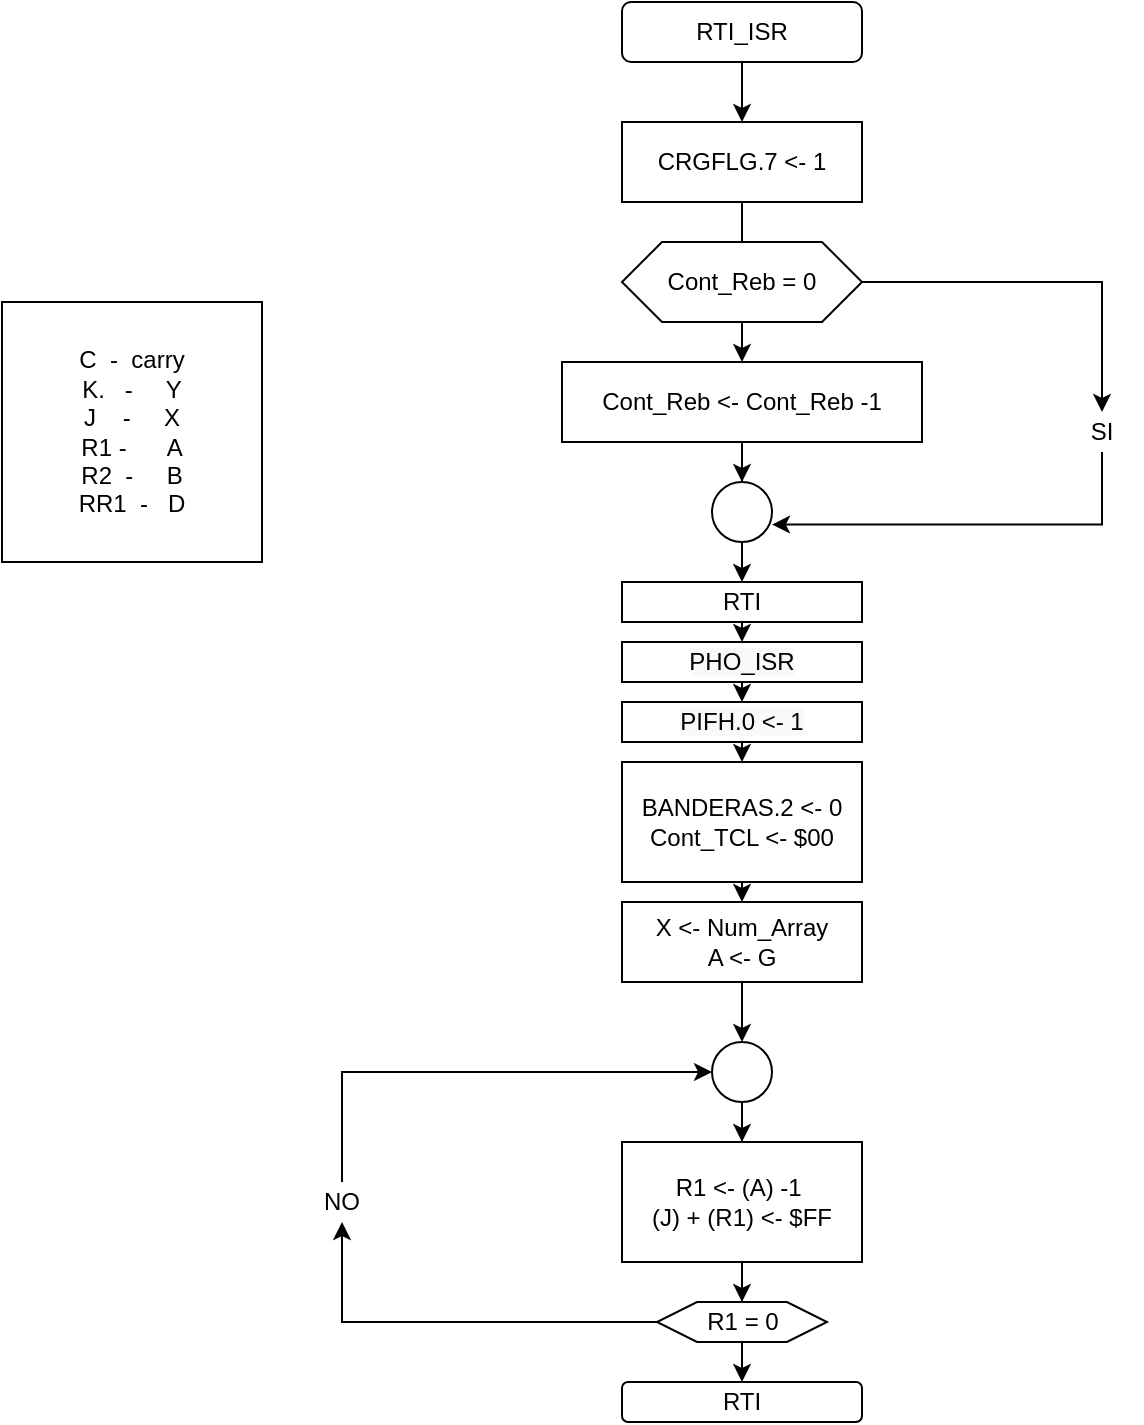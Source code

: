 <mxfile version="14.2.9"><diagram id="Vap7VGlmj7mA0fxkvcFt" name="Page-1"><mxGraphModel dx="440" dy="545" grid="1" gridSize="10" guides="1" tooltips="1" connect="1" arrows="1" fold="1" page="1" pageScale="1" pageWidth="850" pageHeight="1100" math="0" shadow="0"><root><mxCell id="0"/><mxCell id="1" parent="0"/><mxCell id="mARzQ-WPaSmC9xW1_njs-18" style="edgeStyle=orthogonalEdgeStyle;rounded=0;orthogonalLoop=1;jettySize=auto;html=1;exitX=0.5;exitY=1;exitDx=0;exitDy=0;entryX=0.5;entryY=0;entryDx=0;entryDy=0;" edge="1" parent="1" source="mARzQ-WPaSmC9xW1_njs-1" target="mARzQ-WPaSmC9xW1_njs-2"><mxGeometry relative="1" as="geometry"><mxPoint x="370" y="340" as="targetPoint"/></mxGeometry></mxCell><mxCell id="mARzQ-WPaSmC9xW1_njs-1" value="RTI_ISR" style="rounded=1;whiteSpace=wrap;html=1;" vertex="1" parent="1"><mxGeometry x="310" y="290" width="120" height="30" as="geometry"/></mxCell><mxCell id="mARzQ-WPaSmC9xW1_njs-20" style="edgeStyle=orthogonalEdgeStyle;rounded=0;orthogonalLoop=1;jettySize=auto;html=1;exitX=0.5;exitY=1;exitDx=0;exitDy=0;entryX=0.5;entryY=0;entryDx=0;entryDy=0;" edge="1" parent="1" source="mARzQ-WPaSmC9xW1_njs-2" target="mARzQ-WPaSmC9xW1_njs-3"><mxGeometry relative="1" as="geometry"/></mxCell><mxCell id="mARzQ-WPaSmC9xW1_njs-2" value="CRGFLG.7 &amp;lt;- 1&lt;br&gt;" style="rounded=0;whiteSpace=wrap;html=1;" vertex="1" parent="1"><mxGeometry x="310" y="350" width="120" height="40" as="geometry"/></mxCell><mxCell id="mARzQ-WPaSmC9xW1_njs-41" style="edgeStyle=orthogonalEdgeStyle;rounded=0;orthogonalLoop=1;jettySize=auto;html=1;exitX=0.5;exitY=1;exitDx=0;exitDy=0;" edge="1" parent="1" source="mARzQ-WPaSmC9xW1_njs-3" target="mARzQ-WPaSmC9xW1_njs-40"><mxGeometry relative="1" as="geometry"/></mxCell><mxCell id="mARzQ-WPaSmC9xW1_njs-3" value="Cont_Reb &amp;lt;- Cont_Reb -1" style="rounded=0;whiteSpace=wrap;html=1;" vertex="1" parent="1"><mxGeometry x="280" y="470" width="180" height="40" as="geometry"/></mxCell><mxCell id="mARzQ-WPaSmC9xW1_njs-24" style="edgeStyle=orthogonalEdgeStyle;rounded=0;orthogonalLoop=1;jettySize=auto;html=1;" edge="1" parent="1" source="mARzQ-WPaSmC9xW1_njs-46" target="mARzQ-WPaSmC9xW1_njs-7"><mxGeometry relative="1" as="geometry"><mxPoint x="370" y="790" as="sourcePoint"/></mxGeometry></mxCell><mxCell id="mARzQ-WPaSmC9xW1_njs-25" style="edgeStyle=orthogonalEdgeStyle;rounded=0;orthogonalLoop=1;jettySize=auto;html=1;exitX=0.5;exitY=1;exitDx=0;exitDy=0;" edge="1" parent="1" source="mARzQ-WPaSmC9xW1_njs-7" target="mARzQ-WPaSmC9xW1_njs-8"><mxGeometry relative="1" as="geometry"/></mxCell><mxCell id="mARzQ-WPaSmC9xW1_njs-7" value="" style="ellipse;whiteSpace=wrap;html=1;aspect=fixed;" vertex="1" parent="1"><mxGeometry x="355" y="810" width="30" height="30" as="geometry"/></mxCell><mxCell id="mARzQ-WPaSmC9xW1_njs-26" style="edgeStyle=orthogonalEdgeStyle;rounded=0;orthogonalLoop=1;jettySize=auto;html=1;exitX=0.5;exitY=1;exitDx=0;exitDy=0;" edge="1" parent="1" source="mARzQ-WPaSmC9xW1_njs-8" target="mARzQ-WPaSmC9xW1_njs-10"><mxGeometry relative="1" as="geometry"/></mxCell><mxCell id="mARzQ-WPaSmC9xW1_njs-8" value="R1 &amp;lt;- (A) -1&amp;nbsp;&lt;br&gt;(J) + (R1) &amp;lt;- $FF" style="rounded=0;whiteSpace=wrap;html=1;" vertex="1" parent="1"><mxGeometry x="310" y="860" width="120" height="60" as="geometry"/></mxCell><mxCell id="mARzQ-WPaSmC9xW1_njs-9" value="C &amp;nbsp;- &amp;nbsp;carry&lt;br&gt;K. &amp;nbsp; - &amp;nbsp; &amp;nbsp; Y&lt;br&gt;J &amp;nbsp; &amp;nbsp;- &amp;nbsp; &amp;nbsp; X&lt;br&gt;R1 - &amp;nbsp; &amp;nbsp; &amp;nbsp;A&lt;br&gt;R2 &amp;nbsp;- &amp;nbsp; &amp;nbsp; B&lt;br&gt;RR1 &amp;nbsp;- &amp;nbsp; D" style="whiteSpace=wrap;html=1;aspect=fixed;" vertex="1" parent="1"><mxGeometry y="440" width="130" height="130" as="geometry"/></mxCell><mxCell id="mARzQ-WPaSmC9xW1_njs-27" style="edgeStyle=orthogonalEdgeStyle;rounded=0;orthogonalLoop=1;jettySize=auto;html=1;exitX=0.5;exitY=1;exitDx=0;exitDy=0;entryX=0.5;entryY=0;entryDx=0;entryDy=0;" edge="1" parent="1" source="mARzQ-WPaSmC9xW1_njs-10"><mxGeometry relative="1" as="geometry"><mxPoint x="370" y="980" as="targetPoint"/></mxGeometry></mxCell><mxCell id="mARzQ-WPaSmC9xW1_njs-31" style="edgeStyle=orthogonalEdgeStyle;rounded=0;orthogonalLoop=1;jettySize=auto;html=1;exitX=0;exitY=0.5;exitDx=0;exitDy=0;entryX=0.5;entryY=1;entryDx=0;entryDy=0;" edge="1" parent="1" source="mARzQ-WPaSmC9xW1_njs-10" target="mARzQ-WPaSmC9xW1_njs-30"><mxGeometry relative="1" as="geometry"/></mxCell><mxCell id="mARzQ-WPaSmC9xW1_njs-10" value="R1 = 0" style="shape=hexagon;perimeter=hexagonPerimeter2;whiteSpace=wrap;html=1;fixedSize=1;" vertex="1" parent="1"><mxGeometry x="327.5" y="940" width="85" height="20" as="geometry"/></mxCell><mxCell id="mARzQ-WPaSmC9xW1_njs-32" style="edgeStyle=orthogonalEdgeStyle;rounded=0;orthogonalLoop=1;jettySize=auto;html=1;exitX=0.5;exitY=0;exitDx=0;exitDy=0;entryX=0;entryY=0.5;entryDx=0;entryDy=0;" edge="1" parent="1" source="mARzQ-WPaSmC9xW1_njs-30" target="mARzQ-WPaSmC9xW1_njs-7"><mxGeometry relative="1" as="geometry"/></mxCell><mxCell id="mARzQ-WPaSmC9xW1_njs-30" value="NO" style="text;html=1;strokeColor=none;fillColor=none;align=center;verticalAlign=middle;whiteSpace=wrap;rounded=0;" vertex="1" parent="1"><mxGeometry x="150" y="880" width="40" height="20" as="geometry"/></mxCell><mxCell id="mARzQ-WPaSmC9xW1_njs-55" style="edgeStyle=orthogonalEdgeStyle;rounded=0;orthogonalLoop=1;jettySize=auto;html=1;exitX=1;exitY=0.5;exitDx=0;exitDy=0;" edge="1" parent="1" source="mARzQ-WPaSmC9xW1_njs-39" target="mARzQ-WPaSmC9xW1_njs-53"><mxGeometry relative="1" as="geometry"/></mxCell><mxCell id="mARzQ-WPaSmC9xW1_njs-39" value="Cont_Reb = 0" style="shape=hexagon;perimeter=hexagonPerimeter2;whiteSpace=wrap;html=1;fixedSize=1;" vertex="1" parent="1"><mxGeometry x="310" y="410" width="120" height="40" as="geometry"/></mxCell><mxCell id="mARzQ-WPaSmC9xW1_njs-47" style="edgeStyle=orthogonalEdgeStyle;rounded=0;orthogonalLoop=1;jettySize=auto;html=1;exitX=0.5;exitY=1;exitDx=0;exitDy=0;entryX=0.5;entryY=0;entryDx=0;entryDy=0;" edge="1" parent="1" source="mARzQ-WPaSmC9xW1_njs-40" target="mARzQ-WPaSmC9xW1_njs-42"><mxGeometry relative="1" as="geometry"/></mxCell><mxCell id="mARzQ-WPaSmC9xW1_njs-40" value="" style="ellipse;whiteSpace=wrap;html=1;aspect=fixed;" vertex="1" parent="1"><mxGeometry x="355" y="530" width="30" height="30" as="geometry"/></mxCell><mxCell id="mARzQ-WPaSmC9xW1_njs-48" style="edgeStyle=orthogonalEdgeStyle;rounded=0;orthogonalLoop=1;jettySize=auto;html=1;exitX=0.5;exitY=1;exitDx=0;exitDy=0;entryX=0.5;entryY=0;entryDx=0;entryDy=0;" edge="1" parent="1" source="mARzQ-WPaSmC9xW1_njs-42" target="mARzQ-WPaSmC9xW1_njs-43"><mxGeometry relative="1" as="geometry"/></mxCell><mxCell id="mARzQ-WPaSmC9xW1_njs-42" value="RTI" style="rounded=0;whiteSpace=wrap;html=1;" vertex="1" parent="1"><mxGeometry x="310" y="580" width="120" height="20" as="geometry"/></mxCell><mxCell id="mARzQ-WPaSmC9xW1_njs-49" style="edgeStyle=orthogonalEdgeStyle;rounded=0;orthogonalLoop=1;jettySize=auto;html=1;exitX=0.5;exitY=1;exitDx=0;exitDy=0;entryX=0.5;entryY=0;entryDx=0;entryDy=0;" edge="1" parent="1" source="mARzQ-WPaSmC9xW1_njs-43" target="mARzQ-WPaSmC9xW1_njs-45"><mxGeometry relative="1" as="geometry"/></mxCell><mxCell id="mARzQ-WPaSmC9xW1_njs-43" value="&lt;span style=&quot;color: rgb(0, 0, 0); font-family: helvetica; font-size: 12px; font-style: normal; font-weight: normal; letter-spacing: normal; text-align: center; text-indent: 0px; text-transform: none; word-spacing: 0px; background-color: rgb(248, 249, 250); text-decoration: none; display: inline; float: none;&quot;&gt;PHO_ISR&lt;/span&gt;&lt;br style=&quot;color: rgb(0, 0, 0); font-family: helvetica; font-size: 12px; font-style: normal; font-weight: normal; letter-spacing: normal; text-align: center; text-indent: 0px; text-transform: none; word-spacing: 0px; text-decoration: none;&quot;&gt;" style="rounded=0;whiteSpace=wrap;html=1;" vertex="1" parent="1"><mxGeometry x="310" y="610" width="120" height="20" as="geometry"/></mxCell><mxCell id="mARzQ-WPaSmC9xW1_njs-51" style="edgeStyle=orthogonalEdgeStyle;rounded=0;orthogonalLoop=1;jettySize=auto;html=1;exitX=0.5;exitY=1;exitDx=0;exitDy=0;entryX=0.5;entryY=0;entryDx=0;entryDy=0;" edge="1" parent="1" source="mARzQ-WPaSmC9xW1_njs-44" target="mARzQ-WPaSmC9xW1_njs-46"><mxGeometry relative="1" as="geometry"/></mxCell><mxCell id="mARzQ-WPaSmC9xW1_njs-44" value="BANDERAS.2 &amp;lt;- 0&lt;br&gt;Cont_TCL &amp;lt;- $00" style="rounded=0;whiteSpace=wrap;html=1;" vertex="1" parent="1"><mxGeometry x="310" y="670" width="120" height="60" as="geometry"/></mxCell><mxCell id="mARzQ-WPaSmC9xW1_njs-50" style="edgeStyle=orthogonalEdgeStyle;rounded=0;orthogonalLoop=1;jettySize=auto;html=1;exitX=0.5;exitY=1;exitDx=0;exitDy=0;entryX=0.5;entryY=0;entryDx=0;entryDy=0;" edge="1" parent="1" source="mARzQ-WPaSmC9xW1_njs-45" target="mARzQ-WPaSmC9xW1_njs-44"><mxGeometry relative="1" as="geometry"/></mxCell><mxCell id="mARzQ-WPaSmC9xW1_njs-45" value="&lt;span style=&quot;color: rgb(0, 0, 0); font-family: helvetica; font-size: 12px; font-style: normal; font-weight: normal; letter-spacing: normal; text-align: center; text-indent: 0px; text-transform: none; word-spacing: 0px; background-color: rgb(248, 249, 250); text-decoration: none; display: inline; float: none;&quot;&gt;PIFH.0 &amp;lt;- 1&lt;/span&gt;" style="rounded=0;whiteSpace=wrap;html=1;" vertex="1" parent="1"><mxGeometry x="310" y="640" width="120" height="20" as="geometry"/></mxCell><mxCell id="mARzQ-WPaSmC9xW1_njs-46" value="X &amp;lt;- Num_Array&lt;br&gt;A &amp;lt;- G" style="rounded=0;whiteSpace=wrap;html=1;" vertex="1" parent="1"><mxGeometry x="310" y="740" width="120" height="40" as="geometry"/></mxCell><mxCell id="mARzQ-WPaSmC9xW1_njs-52" value="RTI" style="rounded=1;whiteSpace=wrap;html=1;" vertex="1" parent="1"><mxGeometry x="310" y="980" width="120" height="20" as="geometry"/></mxCell><mxCell id="mARzQ-WPaSmC9xW1_njs-56" style="edgeStyle=orthogonalEdgeStyle;rounded=0;orthogonalLoop=1;jettySize=auto;html=1;exitX=0.5;exitY=1;exitDx=0;exitDy=0;entryX=1;entryY=0.71;entryDx=0;entryDy=0;entryPerimeter=0;" edge="1" parent="1" source="mARzQ-WPaSmC9xW1_njs-53" target="mARzQ-WPaSmC9xW1_njs-40"><mxGeometry relative="1" as="geometry"/></mxCell><mxCell id="mARzQ-WPaSmC9xW1_njs-53" value="SI" style="text;html=1;strokeColor=none;fillColor=none;align=center;verticalAlign=middle;whiteSpace=wrap;rounded=0;" vertex="1" parent="1"><mxGeometry x="530" y="495" width="40" height="20" as="geometry"/></mxCell></root></mxGraphModel></diagram></mxfile>